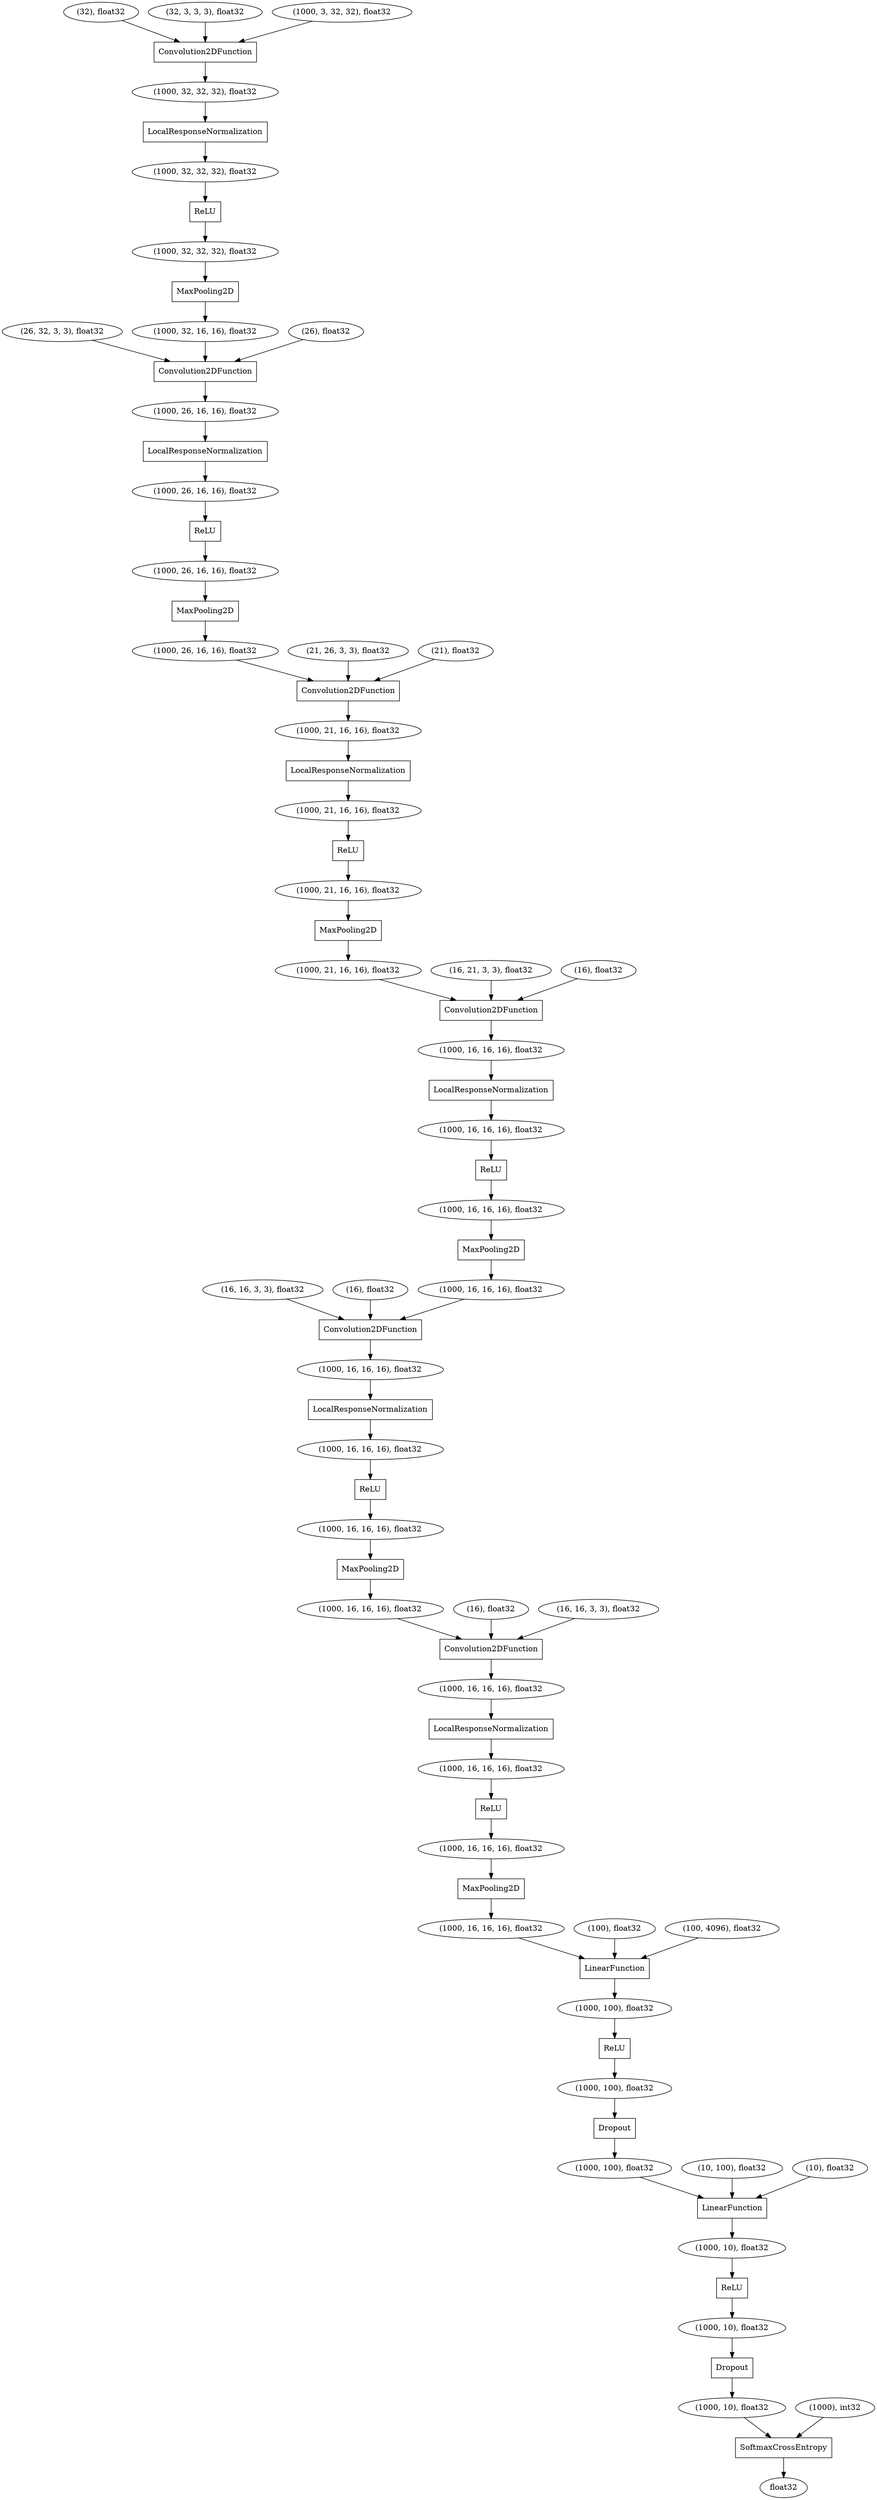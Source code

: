 digraph graphname{140419868981328 [shape="oval",label="(16, 16, 3, 3), float32"];140419866130384 [shape="box",label="MaxPooling2D"];140419866528784 [shape="box",label="LocalResponseNormalization"];140419866527888 [shape="oval",label="(1000, 100), float32"];140419866129168 [shape="oval",label="(1000, 32, 32, 32), float32"];140419866128592 [shape="box",label="Convolution2DFunction"];140419866130064 [shape="oval",label="(1000, 26, 16, 16), float32"];140419866130128 [shape="oval",label="(1000, 26, 16, 16), float32"];140419868981392 [shape="oval",label="(16), float32"];140419866528016 [shape="oval",label="(1000, 100), float32"];140419866528080 [shape="box",label="Dropout"];140419866129808 [shape="box",label="Convolution2DFunction"];140419866528144 [shape="box",label="MaxPooling2D"];140419869244496 [shape="oval",label="(26, 32, 3, 3), float32"];140419866129040 [shape="box",label="LocalResponseNormalization"];140419866528208 [shape="box",label="ReLU"];140419866526800 [shape="box",label="MaxPooling2D"];140419866528272 [shape="box",label="Convolution2DFunction"];140419866128976 [shape="box",label="ReLU"];140419866129872 [shape="box",label="LocalResponseNormalization"];140419866527248 [shape="box",label="ReLU"];140419866130896 [shape="box",label="LocalResponseNormalization"];140419866526352 [shape="box",label="Convolution2DFunction"];140419869245392 [shape="oval",label="(21, 26, 3, 3), float32"];140419866130320 [shape="oval",label="(1000, 21, 16, 16), float32"];140419866527184 [shape="oval",label="(1000, 16, 16, 16), float32"];140419866131216 [shape="oval",label="(1000, 26, 16, 16), float32"];140419866528592 [shape="oval",label="(1000, 16, 16, 16), float32"];140419866528912 [shape="box",label="MaxPooling2D"];140419866130768 [shape="box",label="Convolution2DFunction"];140419866528656 [shape="oval",label="(1000, 16, 16, 16), float32"];140419866131792 [shape="oval",label="(1000, 16, 16, 16), float32"];140419866263888 [shape="oval",label="(1000), int32"];140419866528720 [shape="box",label="ReLU"];140419869245136 [shape="oval",label="(32), float32"];140419866527568 [shape="box",label="ReLU"];140419866311696 [shape="box",label="LinearFunction"];140419866131728 [shape="box",label="MaxPooling2D"];140420246998864 [shape="oval",label="(21), float32"];140419869361232 [shape="oval",label="(100), float32"];140419869245072 [shape="oval",label="(32, 3, 3, 3), float32"];140419866526224 [shape="oval",label="(1000, 16, 16, 16), float32"];140419866130640 [shape="oval",label="(1000, 32, 16, 16), float32"];140419869361296 [shape="oval",label="(100, 4096), float32"];140419866131664 [shape="oval",label="(1000, 21, 16, 16), float32"];140419866131088 [shape="box",label="MaxPooling2D"];140419866128528 [shape="box",label="LocalResponseNormalization"];140419866526928 [shape="oval",label="(1000, 16, 16, 16), float32"];140419866528976 [shape="oval",label="(1000, 16, 16, 16), float32"];140419866130576 [shape="oval",label="(1000, 26, 16, 16), float32"];140419869361424 [shape="oval",label="(16), float32"];140419866129104 [shape="box",label="Convolution2DFunction"];140419866529104 [shape="box",label="LinearFunction"];140419866527632 [shape="oval",label="(1000, 16, 16, 16), float32"];140419866526608 [shape="oval",label="(1000, 16, 16, 16), float32"];140419866529168 [shape="oval",label="(1000, 10), float32"];140419866129232 [shape="oval",label="(1000, 32, 32, 32), float32"];140419866529232 [shape="box",label="ReLU"];140419866527312 [shape="oval",label="(1000, 16, 16, 16), float32"];140419869361680 [shape="oval",label="(10, 100), float32"];140419866131472 [shape="oval",label="(1000, 21, 16, 16), float32"];140419866529360 [shape="oval",label="(1000, 10), float32"];140419866526736 [shape="box",label="LocalResponseNormalization"];140419866526992 [shape="oval",label="(1000, 16, 16, 16), float32"];140419866131344 [shape="oval",label="(1000, 32, 32, 32), float32"];140419866527376 [shape="box",label="Dropout"];140419869244880 [shape="oval",label="(26), float32"];140419866198864 [shape="oval",label="(16, 21, 3, 3), float32"];140419866526672 [shape="oval",label="(1000, 16, 16, 16), float32"];140419915843024 [shape="oval",label="(1000, 3, 32, 32), float32"];140419869420496 [shape="oval",label="(16, 16, 3, 3), float32"];140419866529552 [shape="oval",label="float32"];140419866529616 [shape="box",label="SoftmaxCrossEntropy"];140419866130000 [shape="box",label="ReLU"];140419866132112 [shape="oval",label="(1000, 21, 16, 16), float32"];140419868981584 [shape="oval",label="(16), float32"];140419866529680 [shape="oval",label="(1000, 10), float32"];140419866132304 [shape="box",label="ReLU"];140419866527696 [shape="oval",label="(1000, 100), float32"];140419869361488 [shape="oval",label="(10), float32"];140419866529360 -> 140419866529616;140420246998864 -> 140419866129808;140419866129168 -> 140419866128976;140419869361296 -> 140419866311696;140419866528208 -> 140419866528016;140419866528592 -> 140419866528784;140419866131344 -> 140419866131088;140419868981392 -> 140419866526352;140419868981328 -> 140419866526352;140419866527696 -> 140419866529104;140419866128976 -> 140419866131344;140419866527376 -> 140419866527696;140419869361488 -> 140419866529104;140419866311696 -> 140419866527888;140419866528272 -> 140419866528592;140419869361232 -> 140419866311696;140419866528720 -> 140419866528656;140419866130576 -> 140419866130896;140419866527632 -> 140419866528912;140419866528016 -> 140419866527376;140419866130064 -> 140419866130384;140419869361680 -> 140419866529104;140419869244496 -> 140419866130768;140419869420496 -> 140419866528272;140419869245136 -> 140419866129104;140419866527248 -> 140419866526992;140419866526224 -> 140419866526736;140419866129104 -> 140419866129232;140419866528144 -> 140419866526928;140419866129232 -> 140419866129040;140419866130000 -> 140419866130064;140419866129040 -> 140419866129168;140419866527568 -> 140419866527632;140419866129808 -> 140419866131472;140419866529680 -> 140419866528080;140419869245392 -> 140419866129808;140419866526608 -> 140419866526352;140419866129872 -> 140419866130320;140419915843024 -> 140419866129104;140419866528912 -> 140419866527184;140419866529168 -> 140419866529232;140419866131728 -> 140419866131664;140419869361424 -> 140419866528272;140419866526352 -> 140419866526224;140419866526736 -> 140419866526672;140419866130384 -> 140419866130128;140419866526928 -> 140419866311696;140419866130640 -> 140419866130768;140419866528784 -> 140419866528976;140419866131216 -> 140419866130000;140419866526672 -> 140419866527568;140419866131664 -> 140419866128592;140419869244880 -> 140419866130768;140419866526800 -> 140419866526608;140419866132112 -> 140419866131728;140419866529232 -> 140419866529680;140419866527312 -> 140419866527248;140419866526992 -> 140419866526800;140419866131088 -> 140419866130640;140419866128592 -> 140419866131792;140419866130768 -> 140419866130576;140419866132304 -> 140419866132112;140419866529104 -> 140419866529168;140419866128528 -> 140419866527312;140419868981584 -> 140419866128592;140419866263888 -> 140419866529616;140419866527888 -> 140419866528208;140419866130320 -> 140419866132304;140419866528656 -> 140419866528144;140419866198864 -> 140419866128592;140419866528976 -> 140419866528720;140419866130896 -> 140419866131216;140419866131792 -> 140419866128528;140419869245072 -> 140419866129104;140419866131472 -> 140419866129872;140419866527184 -> 140419866528272;140419866529616 -> 140419866529552;140419866130128 -> 140419866129808;140419866528080 -> 140419866529360;}